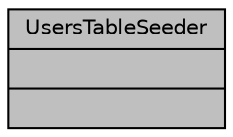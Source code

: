 digraph "UsersTableSeeder"
{
 // LATEX_PDF_SIZE
  bgcolor="transparent";
  edge [fontname="Helvetica",fontsize="10",labelfontname="Helvetica",labelfontsize="10"];
  node [fontname="Helvetica",fontsize="10",shape=record];
  Node1 [label="{UsersTableSeeder\n||}",height=0.2,width=0.4,color="black", fillcolor="grey75", style="filled", fontcolor="black",tooltip="Información por defecto para Usuarios."];
}
